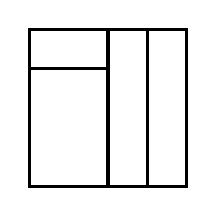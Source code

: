 \begin{tikzpicture}[very thick, scale=.5]
    \draw (0,3) rectangle (2,4);
    \draw (0,0) rectangle (2,3);
    \draw (2,0) rectangle (3,4);
    \draw (3,0) rectangle (4,4);
\end{tikzpicture}
